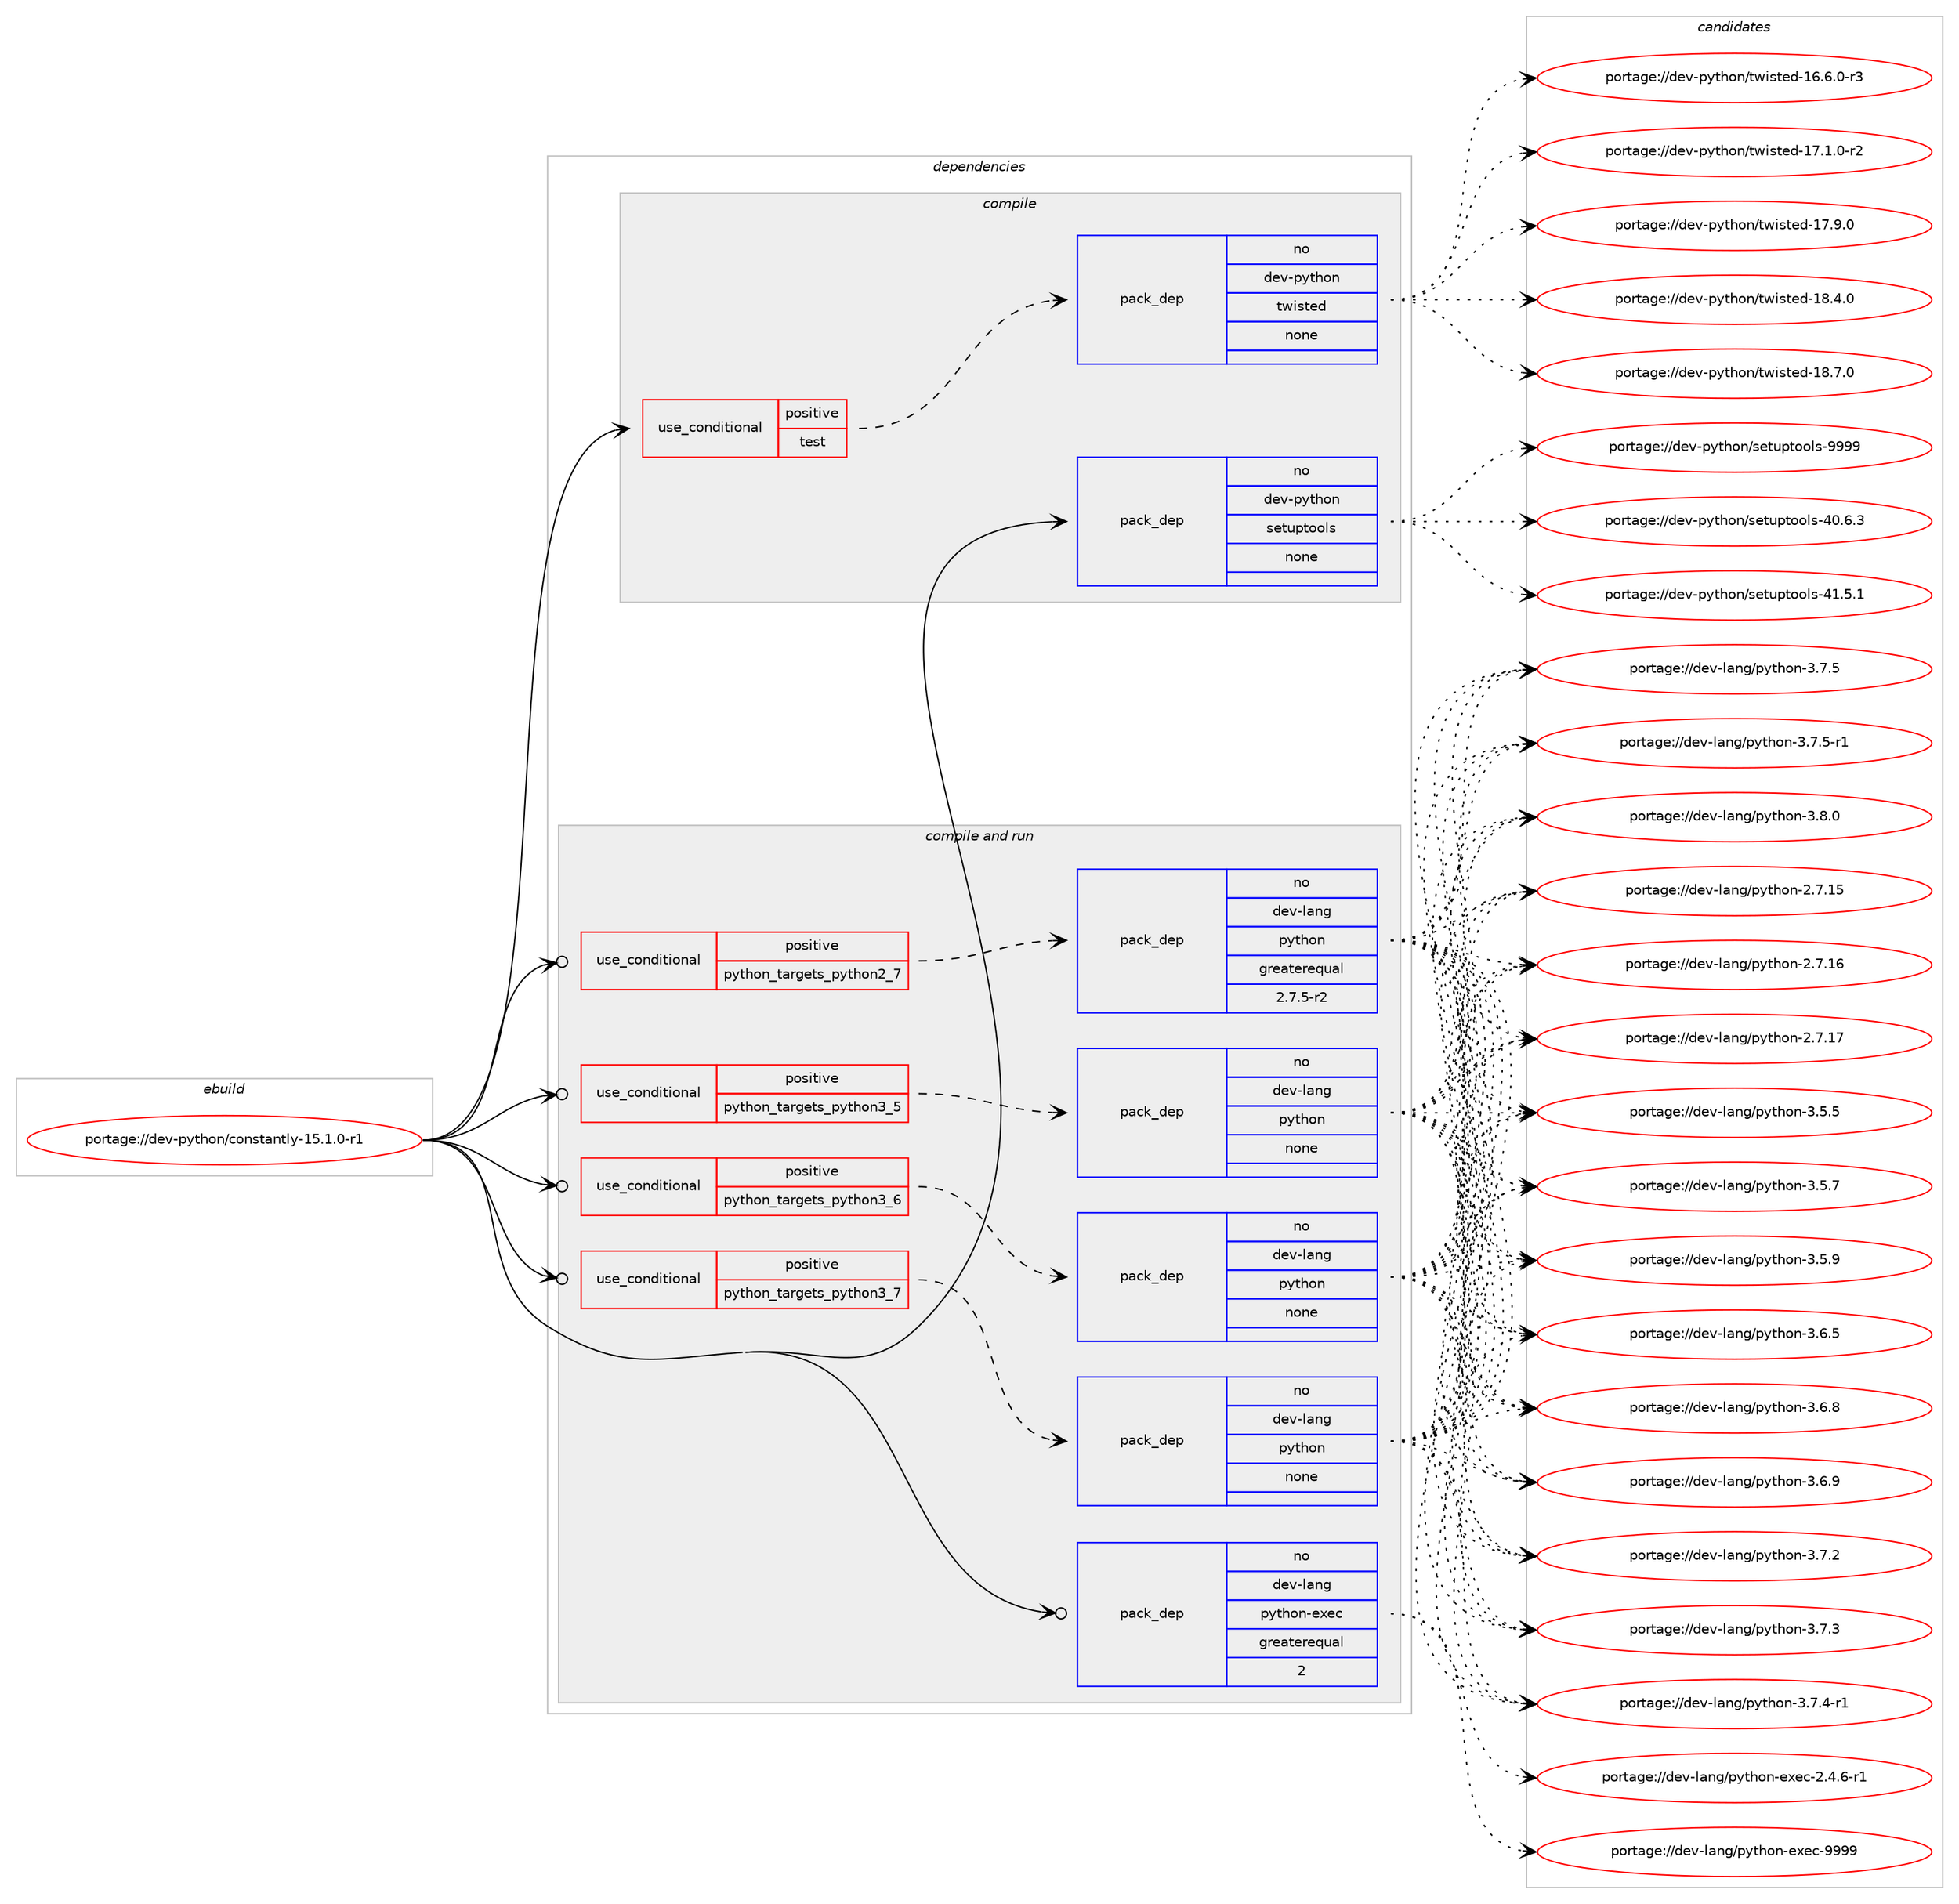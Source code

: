 digraph prolog {

# *************
# Graph options
# *************

newrank=true;
concentrate=true;
compound=true;
graph [rankdir=LR,fontname=Helvetica,fontsize=10,ranksep=1.5];#, ranksep=2.5, nodesep=0.2];
edge  [arrowhead=vee];
node  [fontname=Helvetica,fontsize=10];

# **********
# The ebuild
# **********

subgraph cluster_leftcol {
color=gray;
rank=same;
label=<<i>ebuild</i>>;
id [label="portage://dev-python/constantly-15.1.0-r1", color=red, width=4, href="../dev-python/constantly-15.1.0-r1.svg"];
}

# ****************
# The dependencies
# ****************

subgraph cluster_midcol {
color=gray;
label=<<i>dependencies</i>>;
subgraph cluster_compile {
fillcolor="#eeeeee";
style=filled;
label=<<i>compile</i>>;
subgraph cond27156 {
dependency134875 [label=<<TABLE BORDER="0" CELLBORDER="1" CELLSPACING="0" CELLPADDING="4"><TR><TD ROWSPAN="3" CELLPADDING="10">use_conditional</TD></TR><TR><TD>positive</TD></TR><TR><TD>test</TD></TR></TABLE>>, shape=none, color=red];
subgraph pack104409 {
dependency134876 [label=<<TABLE BORDER="0" CELLBORDER="1" CELLSPACING="0" CELLPADDING="4" WIDTH="220"><TR><TD ROWSPAN="6" CELLPADDING="30">pack_dep</TD></TR><TR><TD WIDTH="110">no</TD></TR><TR><TD>dev-python</TD></TR><TR><TD>twisted</TD></TR><TR><TD>none</TD></TR><TR><TD></TD></TR></TABLE>>, shape=none, color=blue];
}
dependency134875:e -> dependency134876:w [weight=20,style="dashed",arrowhead="vee"];
}
id:e -> dependency134875:w [weight=20,style="solid",arrowhead="vee"];
subgraph pack104410 {
dependency134877 [label=<<TABLE BORDER="0" CELLBORDER="1" CELLSPACING="0" CELLPADDING="4" WIDTH="220"><TR><TD ROWSPAN="6" CELLPADDING="30">pack_dep</TD></TR><TR><TD WIDTH="110">no</TD></TR><TR><TD>dev-python</TD></TR><TR><TD>setuptools</TD></TR><TR><TD>none</TD></TR><TR><TD></TD></TR></TABLE>>, shape=none, color=blue];
}
id:e -> dependency134877:w [weight=20,style="solid",arrowhead="vee"];
}
subgraph cluster_compileandrun {
fillcolor="#eeeeee";
style=filled;
label=<<i>compile and run</i>>;
subgraph cond27157 {
dependency134878 [label=<<TABLE BORDER="0" CELLBORDER="1" CELLSPACING="0" CELLPADDING="4"><TR><TD ROWSPAN="3" CELLPADDING="10">use_conditional</TD></TR><TR><TD>positive</TD></TR><TR><TD>python_targets_python2_7</TD></TR></TABLE>>, shape=none, color=red];
subgraph pack104411 {
dependency134879 [label=<<TABLE BORDER="0" CELLBORDER="1" CELLSPACING="0" CELLPADDING="4" WIDTH="220"><TR><TD ROWSPAN="6" CELLPADDING="30">pack_dep</TD></TR><TR><TD WIDTH="110">no</TD></TR><TR><TD>dev-lang</TD></TR><TR><TD>python</TD></TR><TR><TD>greaterequal</TD></TR><TR><TD>2.7.5-r2</TD></TR></TABLE>>, shape=none, color=blue];
}
dependency134878:e -> dependency134879:w [weight=20,style="dashed",arrowhead="vee"];
}
id:e -> dependency134878:w [weight=20,style="solid",arrowhead="odotvee"];
subgraph cond27158 {
dependency134880 [label=<<TABLE BORDER="0" CELLBORDER="1" CELLSPACING="0" CELLPADDING="4"><TR><TD ROWSPAN="3" CELLPADDING="10">use_conditional</TD></TR><TR><TD>positive</TD></TR><TR><TD>python_targets_python3_5</TD></TR></TABLE>>, shape=none, color=red];
subgraph pack104412 {
dependency134881 [label=<<TABLE BORDER="0" CELLBORDER="1" CELLSPACING="0" CELLPADDING="4" WIDTH="220"><TR><TD ROWSPAN="6" CELLPADDING="30">pack_dep</TD></TR><TR><TD WIDTH="110">no</TD></TR><TR><TD>dev-lang</TD></TR><TR><TD>python</TD></TR><TR><TD>none</TD></TR><TR><TD></TD></TR></TABLE>>, shape=none, color=blue];
}
dependency134880:e -> dependency134881:w [weight=20,style="dashed",arrowhead="vee"];
}
id:e -> dependency134880:w [weight=20,style="solid",arrowhead="odotvee"];
subgraph cond27159 {
dependency134882 [label=<<TABLE BORDER="0" CELLBORDER="1" CELLSPACING="0" CELLPADDING="4"><TR><TD ROWSPAN="3" CELLPADDING="10">use_conditional</TD></TR><TR><TD>positive</TD></TR><TR><TD>python_targets_python3_6</TD></TR></TABLE>>, shape=none, color=red];
subgraph pack104413 {
dependency134883 [label=<<TABLE BORDER="0" CELLBORDER="1" CELLSPACING="0" CELLPADDING="4" WIDTH="220"><TR><TD ROWSPAN="6" CELLPADDING="30">pack_dep</TD></TR><TR><TD WIDTH="110">no</TD></TR><TR><TD>dev-lang</TD></TR><TR><TD>python</TD></TR><TR><TD>none</TD></TR><TR><TD></TD></TR></TABLE>>, shape=none, color=blue];
}
dependency134882:e -> dependency134883:w [weight=20,style="dashed",arrowhead="vee"];
}
id:e -> dependency134882:w [weight=20,style="solid",arrowhead="odotvee"];
subgraph cond27160 {
dependency134884 [label=<<TABLE BORDER="0" CELLBORDER="1" CELLSPACING="0" CELLPADDING="4"><TR><TD ROWSPAN="3" CELLPADDING="10">use_conditional</TD></TR><TR><TD>positive</TD></TR><TR><TD>python_targets_python3_7</TD></TR></TABLE>>, shape=none, color=red];
subgraph pack104414 {
dependency134885 [label=<<TABLE BORDER="0" CELLBORDER="1" CELLSPACING="0" CELLPADDING="4" WIDTH="220"><TR><TD ROWSPAN="6" CELLPADDING="30">pack_dep</TD></TR><TR><TD WIDTH="110">no</TD></TR><TR><TD>dev-lang</TD></TR><TR><TD>python</TD></TR><TR><TD>none</TD></TR><TR><TD></TD></TR></TABLE>>, shape=none, color=blue];
}
dependency134884:e -> dependency134885:w [weight=20,style="dashed",arrowhead="vee"];
}
id:e -> dependency134884:w [weight=20,style="solid",arrowhead="odotvee"];
subgraph pack104415 {
dependency134886 [label=<<TABLE BORDER="0" CELLBORDER="1" CELLSPACING="0" CELLPADDING="4" WIDTH="220"><TR><TD ROWSPAN="6" CELLPADDING="30">pack_dep</TD></TR><TR><TD WIDTH="110">no</TD></TR><TR><TD>dev-lang</TD></TR><TR><TD>python-exec</TD></TR><TR><TD>greaterequal</TD></TR><TR><TD>2</TD></TR></TABLE>>, shape=none, color=blue];
}
id:e -> dependency134886:w [weight=20,style="solid",arrowhead="odotvee"];
}
subgraph cluster_run {
fillcolor="#eeeeee";
style=filled;
label=<<i>run</i>>;
}
}

# **************
# The candidates
# **************

subgraph cluster_choices {
rank=same;
color=gray;
label=<<i>candidates</i>>;

subgraph choice104409 {
color=black;
nodesep=1;
choiceportage1001011184511212111610411111047116119105115116101100454954465446484511451 [label="portage://dev-python/twisted-16.6.0-r3", color=red, width=4,href="../dev-python/twisted-16.6.0-r3.svg"];
choiceportage1001011184511212111610411111047116119105115116101100454955464946484511450 [label="portage://dev-python/twisted-17.1.0-r2", color=red, width=4,href="../dev-python/twisted-17.1.0-r2.svg"];
choiceportage100101118451121211161041111104711611910511511610110045495546574648 [label="portage://dev-python/twisted-17.9.0", color=red, width=4,href="../dev-python/twisted-17.9.0.svg"];
choiceportage100101118451121211161041111104711611910511511610110045495646524648 [label="portage://dev-python/twisted-18.4.0", color=red, width=4,href="../dev-python/twisted-18.4.0.svg"];
choiceportage100101118451121211161041111104711611910511511610110045495646554648 [label="portage://dev-python/twisted-18.7.0", color=red, width=4,href="../dev-python/twisted-18.7.0.svg"];
dependency134876:e -> choiceportage1001011184511212111610411111047116119105115116101100454954465446484511451:w [style=dotted,weight="100"];
dependency134876:e -> choiceportage1001011184511212111610411111047116119105115116101100454955464946484511450:w [style=dotted,weight="100"];
dependency134876:e -> choiceportage100101118451121211161041111104711611910511511610110045495546574648:w [style=dotted,weight="100"];
dependency134876:e -> choiceportage100101118451121211161041111104711611910511511610110045495646524648:w [style=dotted,weight="100"];
dependency134876:e -> choiceportage100101118451121211161041111104711611910511511610110045495646554648:w [style=dotted,weight="100"];
}
subgraph choice104410 {
color=black;
nodesep=1;
choiceportage100101118451121211161041111104711510111611711211611111110811545524846544651 [label="portage://dev-python/setuptools-40.6.3", color=red, width=4,href="../dev-python/setuptools-40.6.3.svg"];
choiceportage100101118451121211161041111104711510111611711211611111110811545524946534649 [label="portage://dev-python/setuptools-41.5.1", color=red, width=4,href="../dev-python/setuptools-41.5.1.svg"];
choiceportage10010111845112121116104111110471151011161171121161111111081154557575757 [label="portage://dev-python/setuptools-9999", color=red, width=4,href="../dev-python/setuptools-9999.svg"];
dependency134877:e -> choiceportage100101118451121211161041111104711510111611711211611111110811545524846544651:w [style=dotted,weight="100"];
dependency134877:e -> choiceportage100101118451121211161041111104711510111611711211611111110811545524946534649:w [style=dotted,weight="100"];
dependency134877:e -> choiceportage10010111845112121116104111110471151011161171121161111111081154557575757:w [style=dotted,weight="100"];
}
subgraph choice104411 {
color=black;
nodesep=1;
choiceportage10010111845108971101034711212111610411111045504655464953 [label="portage://dev-lang/python-2.7.15", color=red, width=4,href="../dev-lang/python-2.7.15.svg"];
choiceportage10010111845108971101034711212111610411111045504655464954 [label="portage://dev-lang/python-2.7.16", color=red, width=4,href="../dev-lang/python-2.7.16.svg"];
choiceportage10010111845108971101034711212111610411111045504655464955 [label="portage://dev-lang/python-2.7.17", color=red, width=4,href="../dev-lang/python-2.7.17.svg"];
choiceportage100101118451089711010347112121116104111110455146534653 [label="portage://dev-lang/python-3.5.5", color=red, width=4,href="../dev-lang/python-3.5.5.svg"];
choiceportage100101118451089711010347112121116104111110455146534655 [label="portage://dev-lang/python-3.5.7", color=red, width=4,href="../dev-lang/python-3.5.7.svg"];
choiceportage100101118451089711010347112121116104111110455146534657 [label="portage://dev-lang/python-3.5.9", color=red, width=4,href="../dev-lang/python-3.5.9.svg"];
choiceportage100101118451089711010347112121116104111110455146544653 [label="portage://dev-lang/python-3.6.5", color=red, width=4,href="../dev-lang/python-3.6.5.svg"];
choiceportage100101118451089711010347112121116104111110455146544656 [label="portage://dev-lang/python-3.6.8", color=red, width=4,href="../dev-lang/python-3.6.8.svg"];
choiceportage100101118451089711010347112121116104111110455146544657 [label="portage://dev-lang/python-3.6.9", color=red, width=4,href="../dev-lang/python-3.6.9.svg"];
choiceportage100101118451089711010347112121116104111110455146554650 [label="portage://dev-lang/python-3.7.2", color=red, width=4,href="../dev-lang/python-3.7.2.svg"];
choiceportage100101118451089711010347112121116104111110455146554651 [label="portage://dev-lang/python-3.7.3", color=red, width=4,href="../dev-lang/python-3.7.3.svg"];
choiceportage1001011184510897110103471121211161041111104551465546524511449 [label="portage://dev-lang/python-3.7.4-r1", color=red, width=4,href="../dev-lang/python-3.7.4-r1.svg"];
choiceportage100101118451089711010347112121116104111110455146554653 [label="portage://dev-lang/python-3.7.5", color=red, width=4,href="../dev-lang/python-3.7.5.svg"];
choiceportage1001011184510897110103471121211161041111104551465546534511449 [label="portage://dev-lang/python-3.7.5-r1", color=red, width=4,href="../dev-lang/python-3.7.5-r1.svg"];
choiceportage100101118451089711010347112121116104111110455146564648 [label="portage://dev-lang/python-3.8.0", color=red, width=4,href="../dev-lang/python-3.8.0.svg"];
dependency134879:e -> choiceportage10010111845108971101034711212111610411111045504655464953:w [style=dotted,weight="100"];
dependency134879:e -> choiceportage10010111845108971101034711212111610411111045504655464954:w [style=dotted,weight="100"];
dependency134879:e -> choiceportage10010111845108971101034711212111610411111045504655464955:w [style=dotted,weight="100"];
dependency134879:e -> choiceportage100101118451089711010347112121116104111110455146534653:w [style=dotted,weight="100"];
dependency134879:e -> choiceportage100101118451089711010347112121116104111110455146534655:w [style=dotted,weight="100"];
dependency134879:e -> choiceportage100101118451089711010347112121116104111110455146534657:w [style=dotted,weight="100"];
dependency134879:e -> choiceportage100101118451089711010347112121116104111110455146544653:w [style=dotted,weight="100"];
dependency134879:e -> choiceportage100101118451089711010347112121116104111110455146544656:w [style=dotted,weight="100"];
dependency134879:e -> choiceportage100101118451089711010347112121116104111110455146544657:w [style=dotted,weight="100"];
dependency134879:e -> choiceportage100101118451089711010347112121116104111110455146554650:w [style=dotted,weight="100"];
dependency134879:e -> choiceportage100101118451089711010347112121116104111110455146554651:w [style=dotted,weight="100"];
dependency134879:e -> choiceportage1001011184510897110103471121211161041111104551465546524511449:w [style=dotted,weight="100"];
dependency134879:e -> choiceportage100101118451089711010347112121116104111110455146554653:w [style=dotted,weight="100"];
dependency134879:e -> choiceportage1001011184510897110103471121211161041111104551465546534511449:w [style=dotted,weight="100"];
dependency134879:e -> choiceportage100101118451089711010347112121116104111110455146564648:w [style=dotted,weight="100"];
}
subgraph choice104412 {
color=black;
nodesep=1;
choiceportage10010111845108971101034711212111610411111045504655464953 [label="portage://dev-lang/python-2.7.15", color=red, width=4,href="../dev-lang/python-2.7.15.svg"];
choiceportage10010111845108971101034711212111610411111045504655464954 [label="portage://dev-lang/python-2.7.16", color=red, width=4,href="../dev-lang/python-2.7.16.svg"];
choiceportage10010111845108971101034711212111610411111045504655464955 [label="portage://dev-lang/python-2.7.17", color=red, width=4,href="../dev-lang/python-2.7.17.svg"];
choiceportage100101118451089711010347112121116104111110455146534653 [label="portage://dev-lang/python-3.5.5", color=red, width=4,href="../dev-lang/python-3.5.5.svg"];
choiceportage100101118451089711010347112121116104111110455146534655 [label="portage://dev-lang/python-3.5.7", color=red, width=4,href="../dev-lang/python-3.5.7.svg"];
choiceportage100101118451089711010347112121116104111110455146534657 [label="portage://dev-lang/python-3.5.9", color=red, width=4,href="../dev-lang/python-3.5.9.svg"];
choiceportage100101118451089711010347112121116104111110455146544653 [label="portage://dev-lang/python-3.6.5", color=red, width=4,href="../dev-lang/python-3.6.5.svg"];
choiceportage100101118451089711010347112121116104111110455146544656 [label="portage://dev-lang/python-3.6.8", color=red, width=4,href="../dev-lang/python-3.6.8.svg"];
choiceportage100101118451089711010347112121116104111110455146544657 [label="portage://dev-lang/python-3.6.9", color=red, width=4,href="../dev-lang/python-3.6.9.svg"];
choiceportage100101118451089711010347112121116104111110455146554650 [label="portage://dev-lang/python-3.7.2", color=red, width=4,href="../dev-lang/python-3.7.2.svg"];
choiceportage100101118451089711010347112121116104111110455146554651 [label="portage://dev-lang/python-3.7.3", color=red, width=4,href="../dev-lang/python-3.7.3.svg"];
choiceportage1001011184510897110103471121211161041111104551465546524511449 [label="portage://dev-lang/python-3.7.4-r1", color=red, width=4,href="../dev-lang/python-3.7.4-r1.svg"];
choiceportage100101118451089711010347112121116104111110455146554653 [label="portage://dev-lang/python-3.7.5", color=red, width=4,href="../dev-lang/python-3.7.5.svg"];
choiceportage1001011184510897110103471121211161041111104551465546534511449 [label="portage://dev-lang/python-3.7.5-r1", color=red, width=4,href="../dev-lang/python-3.7.5-r1.svg"];
choiceportage100101118451089711010347112121116104111110455146564648 [label="portage://dev-lang/python-3.8.0", color=red, width=4,href="../dev-lang/python-3.8.0.svg"];
dependency134881:e -> choiceportage10010111845108971101034711212111610411111045504655464953:w [style=dotted,weight="100"];
dependency134881:e -> choiceportage10010111845108971101034711212111610411111045504655464954:w [style=dotted,weight="100"];
dependency134881:e -> choiceportage10010111845108971101034711212111610411111045504655464955:w [style=dotted,weight="100"];
dependency134881:e -> choiceportage100101118451089711010347112121116104111110455146534653:w [style=dotted,weight="100"];
dependency134881:e -> choiceportage100101118451089711010347112121116104111110455146534655:w [style=dotted,weight="100"];
dependency134881:e -> choiceportage100101118451089711010347112121116104111110455146534657:w [style=dotted,weight="100"];
dependency134881:e -> choiceportage100101118451089711010347112121116104111110455146544653:w [style=dotted,weight="100"];
dependency134881:e -> choiceportage100101118451089711010347112121116104111110455146544656:w [style=dotted,weight="100"];
dependency134881:e -> choiceportage100101118451089711010347112121116104111110455146544657:w [style=dotted,weight="100"];
dependency134881:e -> choiceportage100101118451089711010347112121116104111110455146554650:w [style=dotted,weight="100"];
dependency134881:e -> choiceportage100101118451089711010347112121116104111110455146554651:w [style=dotted,weight="100"];
dependency134881:e -> choiceportage1001011184510897110103471121211161041111104551465546524511449:w [style=dotted,weight="100"];
dependency134881:e -> choiceportage100101118451089711010347112121116104111110455146554653:w [style=dotted,weight="100"];
dependency134881:e -> choiceportage1001011184510897110103471121211161041111104551465546534511449:w [style=dotted,weight="100"];
dependency134881:e -> choiceportage100101118451089711010347112121116104111110455146564648:w [style=dotted,weight="100"];
}
subgraph choice104413 {
color=black;
nodesep=1;
choiceportage10010111845108971101034711212111610411111045504655464953 [label="portage://dev-lang/python-2.7.15", color=red, width=4,href="../dev-lang/python-2.7.15.svg"];
choiceportage10010111845108971101034711212111610411111045504655464954 [label="portage://dev-lang/python-2.7.16", color=red, width=4,href="../dev-lang/python-2.7.16.svg"];
choiceportage10010111845108971101034711212111610411111045504655464955 [label="portage://dev-lang/python-2.7.17", color=red, width=4,href="../dev-lang/python-2.7.17.svg"];
choiceportage100101118451089711010347112121116104111110455146534653 [label="portage://dev-lang/python-3.5.5", color=red, width=4,href="../dev-lang/python-3.5.5.svg"];
choiceportage100101118451089711010347112121116104111110455146534655 [label="portage://dev-lang/python-3.5.7", color=red, width=4,href="../dev-lang/python-3.5.7.svg"];
choiceportage100101118451089711010347112121116104111110455146534657 [label="portage://dev-lang/python-3.5.9", color=red, width=4,href="../dev-lang/python-3.5.9.svg"];
choiceportage100101118451089711010347112121116104111110455146544653 [label="portage://dev-lang/python-3.6.5", color=red, width=4,href="../dev-lang/python-3.6.5.svg"];
choiceportage100101118451089711010347112121116104111110455146544656 [label="portage://dev-lang/python-3.6.8", color=red, width=4,href="../dev-lang/python-3.6.8.svg"];
choiceportage100101118451089711010347112121116104111110455146544657 [label="portage://dev-lang/python-3.6.9", color=red, width=4,href="../dev-lang/python-3.6.9.svg"];
choiceportage100101118451089711010347112121116104111110455146554650 [label="portage://dev-lang/python-3.7.2", color=red, width=4,href="../dev-lang/python-3.7.2.svg"];
choiceportage100101118451089711010347112121116104111110455146554651 [label="portage://dev-lang/python-3.7.3", color=red, width=4,href="../dev-lang/python-3.7.3.svg"];
choiceportage1001011184510897110103471121211161041111104551465546524511449 [label="portage://dev-lang/python-3.7.4-r1", color=red, width=4,href="../dev-lang/python-3.7.4-r1.svg"];
choiceportage100101118451089711010347112121116104111110455146554653 [label="portage://dev-lang/python-3.7.5", color=red, width=4,href="../dev-lang/python-3.7.5.svg"];
choiceportage1001011184510897110103471121211161041111104551465546534511449 [label="portage://dev-lang/python-3.7.5-r1", color=red, width=4,href="../dev-lang/python-3.7.5-r1.svg"];
choiceportage100101118451089711010347112121116104111110455146564648 [label="portage://dev-lang/python-3.8.0", color=red, width=4,href="../dev-lang/python-3.8.0.svg"];
dependency134883:e -> choiceportage10010111845108971101034711212111610411111045504655464953:w [style=dotted,weight="100"];
dependency134883:e -> choiceportage10010111845108971101034711212111610411111045504655464954:w [style=dotted,weight="100"];
dependency134883:e -> choiceportage10010111845108971101034711212111610411111045504655464955:w [style=dotted,weight="100"];
dependency134883:e -> choiceportage100101118451089711010347112121116104111110455146534653:w [style=dotted,weight="100"];
dependency134883:e -> choiceportage100101118451089711010347112121116104111110455146534655:w [style=dotted,weight="100"];
dependency134883:e -> choiceportage100101118451089711010347112121116104111110455146534657:w [style=dotted,weight="100"];
dependency134883:e -> choiceportage100101118451089711010347112121116104111110455146544653:w [style=dotted,weight="100"];
dependency134883:e -> choiceportage100101118451089711010347112121116104111110455146544656:w [style=dotted,weight="100"];
dependency134883:e -> choiceportage100101118451089711010347112121116104111110455146544657:w [style=dotted,weight="100"];
dependency134883:e -> choiceportage100101118451089711010347112121116104111110455146554650:w [style=dotted,weight="100"];
dependency134883:e -> choiceportage100101118451089711010347112121116104111110455146554651:w [style=dotted,weight="100"];
dependency134883:e -> choiceportage1001011184510897110103471121211161041111104551465546524511449:w [style=dotted,weight="100"];
dependency134883:e -> choiceportage100101118451089711010347112121116104111110455146554653:w [style=dotted,weight="100"];
dependency134883:e -> choiceportage1001011184510897110103471121211161041111104551465546534511449:w [style=dotted,weight="100"];
dependency134883:e -> choiceportage100101118451089711010347112121116104111110455146564648:w [style=dotted,weight="100"];
}
subgraph choice104414 {
color=black;
nodesep=1;
choiceportage10010111845108971101034711212111610411111045504655464953 [label="portage://dev-lang/python-2.7.15", color=red, width=4,href="../dev-lang/python-2.7.15.svg"];
choiceportage10010111845108971101034711212111610411111045504655464954 [label="portage://dev-lang/python-2.7.16", color=red, width=4,href="../dev-lang/python-2.7.16.svg"];
choiceportage10010111845108971101034711212111610411111045504655464955 [label="portage://dev-lang/python-2.7.17", color=red, width=4,href="../dev-lang/python-2.7.17.svg"];
choiceportage100101118451089711010347112121116104111110455146534653 [label="portage://dev-lang/python-3.5.5", color=red, width=4,href="../dev-lang/python-3.5.5.svg"];
choiceportage100101118451089711010347112121116104111110455146534655 [label="portage://dev-lang/python-3.5.7", color=red, width=4,href="../dev-lang/python-3.5.7.svg"];
choiceportage100101118451089711010347112121116104111110455146534657 [label="portage://dev-lang/python-3.5.9", color=red, width=4,href="../dev-lang/python-3.5.9.svg"];
choiceportage100101118451089711010347112121116104111110455146544653 [label="portage://dev-lang/python-3.6.5", color=red, width=4,href="../dev-lang/python-3.6.5.svg"];
choiceportage100101118451089711010347112121116104111110455146544656 [label="portage://dev-lang/python-3.6.8", color=red, width=4,href="../dev-lang/python-3.6.8.svg"];
choiceportage100101118451089711010347112121116104111110455146544657 [label="portage://dev-lang/python-3.6.9", color=red, width=4,href="../dev-lang/python-3.6.9.svg"];
choiceportage100101118451089711010347112121116104111110455146554650 [label="portage://dev-lang/python-3.7.2", color=red, width=4,href="../dev-lang/python-3.7.2.svg"];
choiceportage100101118451089711010347112121116104111110455146554651 [label="portage://dev-lang/python-3.7.3", color=red, width=4,href="../dev-lang/python-3.7.3.svg"];
choiceportage1001011184510897110103471121211161041111104551465546524511449 [label="portage://dev-lang/python-3.7.4-r1", color=red, width=4,href="../dev-lang/python-3.7.4-r1.svg"];
choiceportage100101118451089711010347112121116104111110455146554653 [label="portage://dev-lang/python-3.7.5", color=red, width=4,href="../dev-lang/python-3.7.5.svg"];
choiceportage1001011184510897110103471121211161041111104551465546534511449 [label="portage://dev-lang/python-3.7.5-r1", color=red, width=4,href="../dev-lang/python-3.7.5-r1.svg"];
choiceportage100101118451089711010347112121116104111110455146564648 [label="portage://dev-lang/python-3.8.0", color=red, width=4,href="../dev-lang/python-3.8.0.svg"];
dependency134885:e -> choiceportage10010111845108971101034711212111610411111045504655464953:w [style=dotted,weight="100"];
dependency134885:e -> choiceportage10010111845108971101034711212111610411111045504655464954:w [style=dotted,weight="100"];
dependency134885:e -> choiceportage10010111845108971101034711212111610411111045504655464955:w [style=dotted,weight="100"];
dependency134885:e -> choiceportage100101118451089711010347112121116104111110455146534653:w [style=dotted,weight="100"];
dependency134885:e -> choiceportage100101118451089711010347112121116104111110455146534655:w [style=dotted,weight="100"];
dependency134885:e -> choiceportage100101118451089711010347112121116104111110455146534657:w [style=dotted,weight="100"];
dependency134885:e -> choiceportage100101118451089711010347112121116104111110455146544653:w [style=dotted,weight="100"];
dependency134885:e -> choiceportage100101118451089711010347112121116104111110455146544656:w [style=dotted,weight="100"];
dependency134885:e -> choiceportage100101118451089711010347112121116104111110455146544657:w [style=dotted,weight="100"];
dependency134885:e -> choiceportage100101118451089711010347112121116104111110455146554650:w [style=dotted,weight="100"];
dependency134885:e -> choiceportage100101118451089711010347112121116104111110455146554651:w [style=dotted,weight="100"];
dependency134885:e -> choiceportage1001011184510897110103471121211161041111104551465546524511449:w [style=dotted,weight="100"];
dependency134885:e -> choiceportage100101118451089711010347112121116104111110455146554653:w [style=dotted,weight="100"];
dependency134885:e -> choiceportage1001011184510897110103471121211161041111104551465546534511449:w [style=dotted,weight="100"];
dependency134885:e -> choiceportage100101118451089711010347112121116104111110455146564648:w [style=dotted,weight="100"];
}
subgraph choice104415 {
color=black;
nodesep=1;
choiceportage10010111845108971101034711212111610411111045101120101994550465246544511449 [label="portage://dev-lang/python-exec-2.4.6-r1", color=red, width=4,href="../dev-lang/python-exec-2.4.6-r1.svg"];
choiceportage10010111845108971101034711212111610411111045101120101994557575757 [label="portage://dev-lang/python-exec-9999", color=red, width=4,href="../dev-lang/python-exec-9999.svg"];
dependency134886:e -> choiceportage10010111845108971101034711212111610411111045101120101994550465246544511449:w [style=dotted,weight="100"];
dependency134886:e -> choiceportage10010111845108971101034711212111610411111045101120101994557575757:w [style=dotted,weight="100"];
}
}

}
